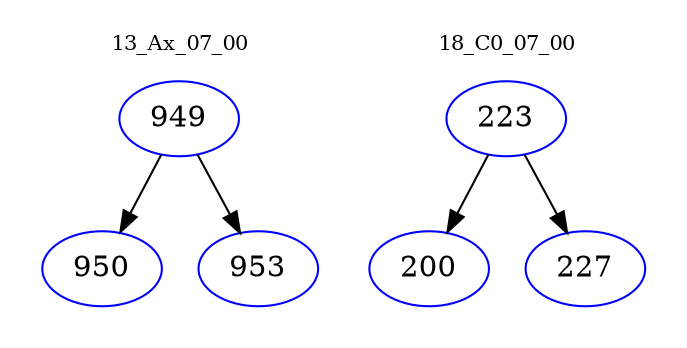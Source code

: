 digraph{
subgraph cluster_0 {
color = white
label = "13_Ax_07_00";
fontsize=10;
T0_949 [label="949", color="blue"]
T0_949 -> T0_950 [color="black"]
T0_950 [label="950", color="blue"]
T0_949 -> T0_953 [color="black"]
T0_953 [label="953", color="blue"]
}
subgraph cluster_1 {
color = white
label = "18_C0_07_00";
fontsize=10;
T1_223 [label="223", color="blue"]
T1_223 -> T1_200 [color="black"]
T1_200 [label="200", color="blue"]
T1_223 -> T1_227 [color="black"]
T1_227 [label="227", color="blue"]
}
}
